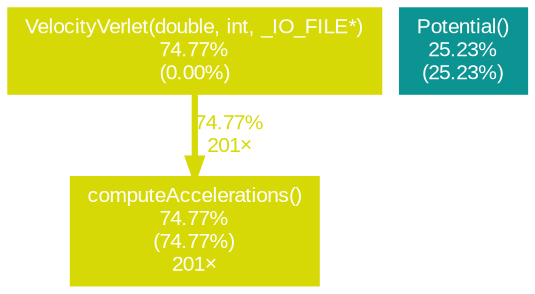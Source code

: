 digraph {
	graph [fontname=Arial, nodesep=0.125, ranksep=0.25];
	node [fontcolor=white, fontname=Arial, height=0, shape=box, style=filled, width=0];
	edge [fontname=Arial];
	1 [color="#d7d906", fontcolor="#ffffff", fontsize="10.00", label="computeAccelerations()\n74.77%\n(74.77%)\n201×"];
	2 [color="#d7d906", fontcolor="#ffffff", fontsize="10.00", label="VelocityVerlet(double, int, _IO_FILE*)\n74.77%\n(0.00%)"];
	2 -> 1 [arrowsize="0.86", color="#d7d906", fontcolor="#d7d906", fontsize="10.00", label="74.77%\n201×", labeldistance="2.99", penwidth="2.99"];
	3 [color="#0c9492", fontcolor="#ffffff", fontsize="10.00", label="Potential()\n25.23%\n(25.23%)"];
}
